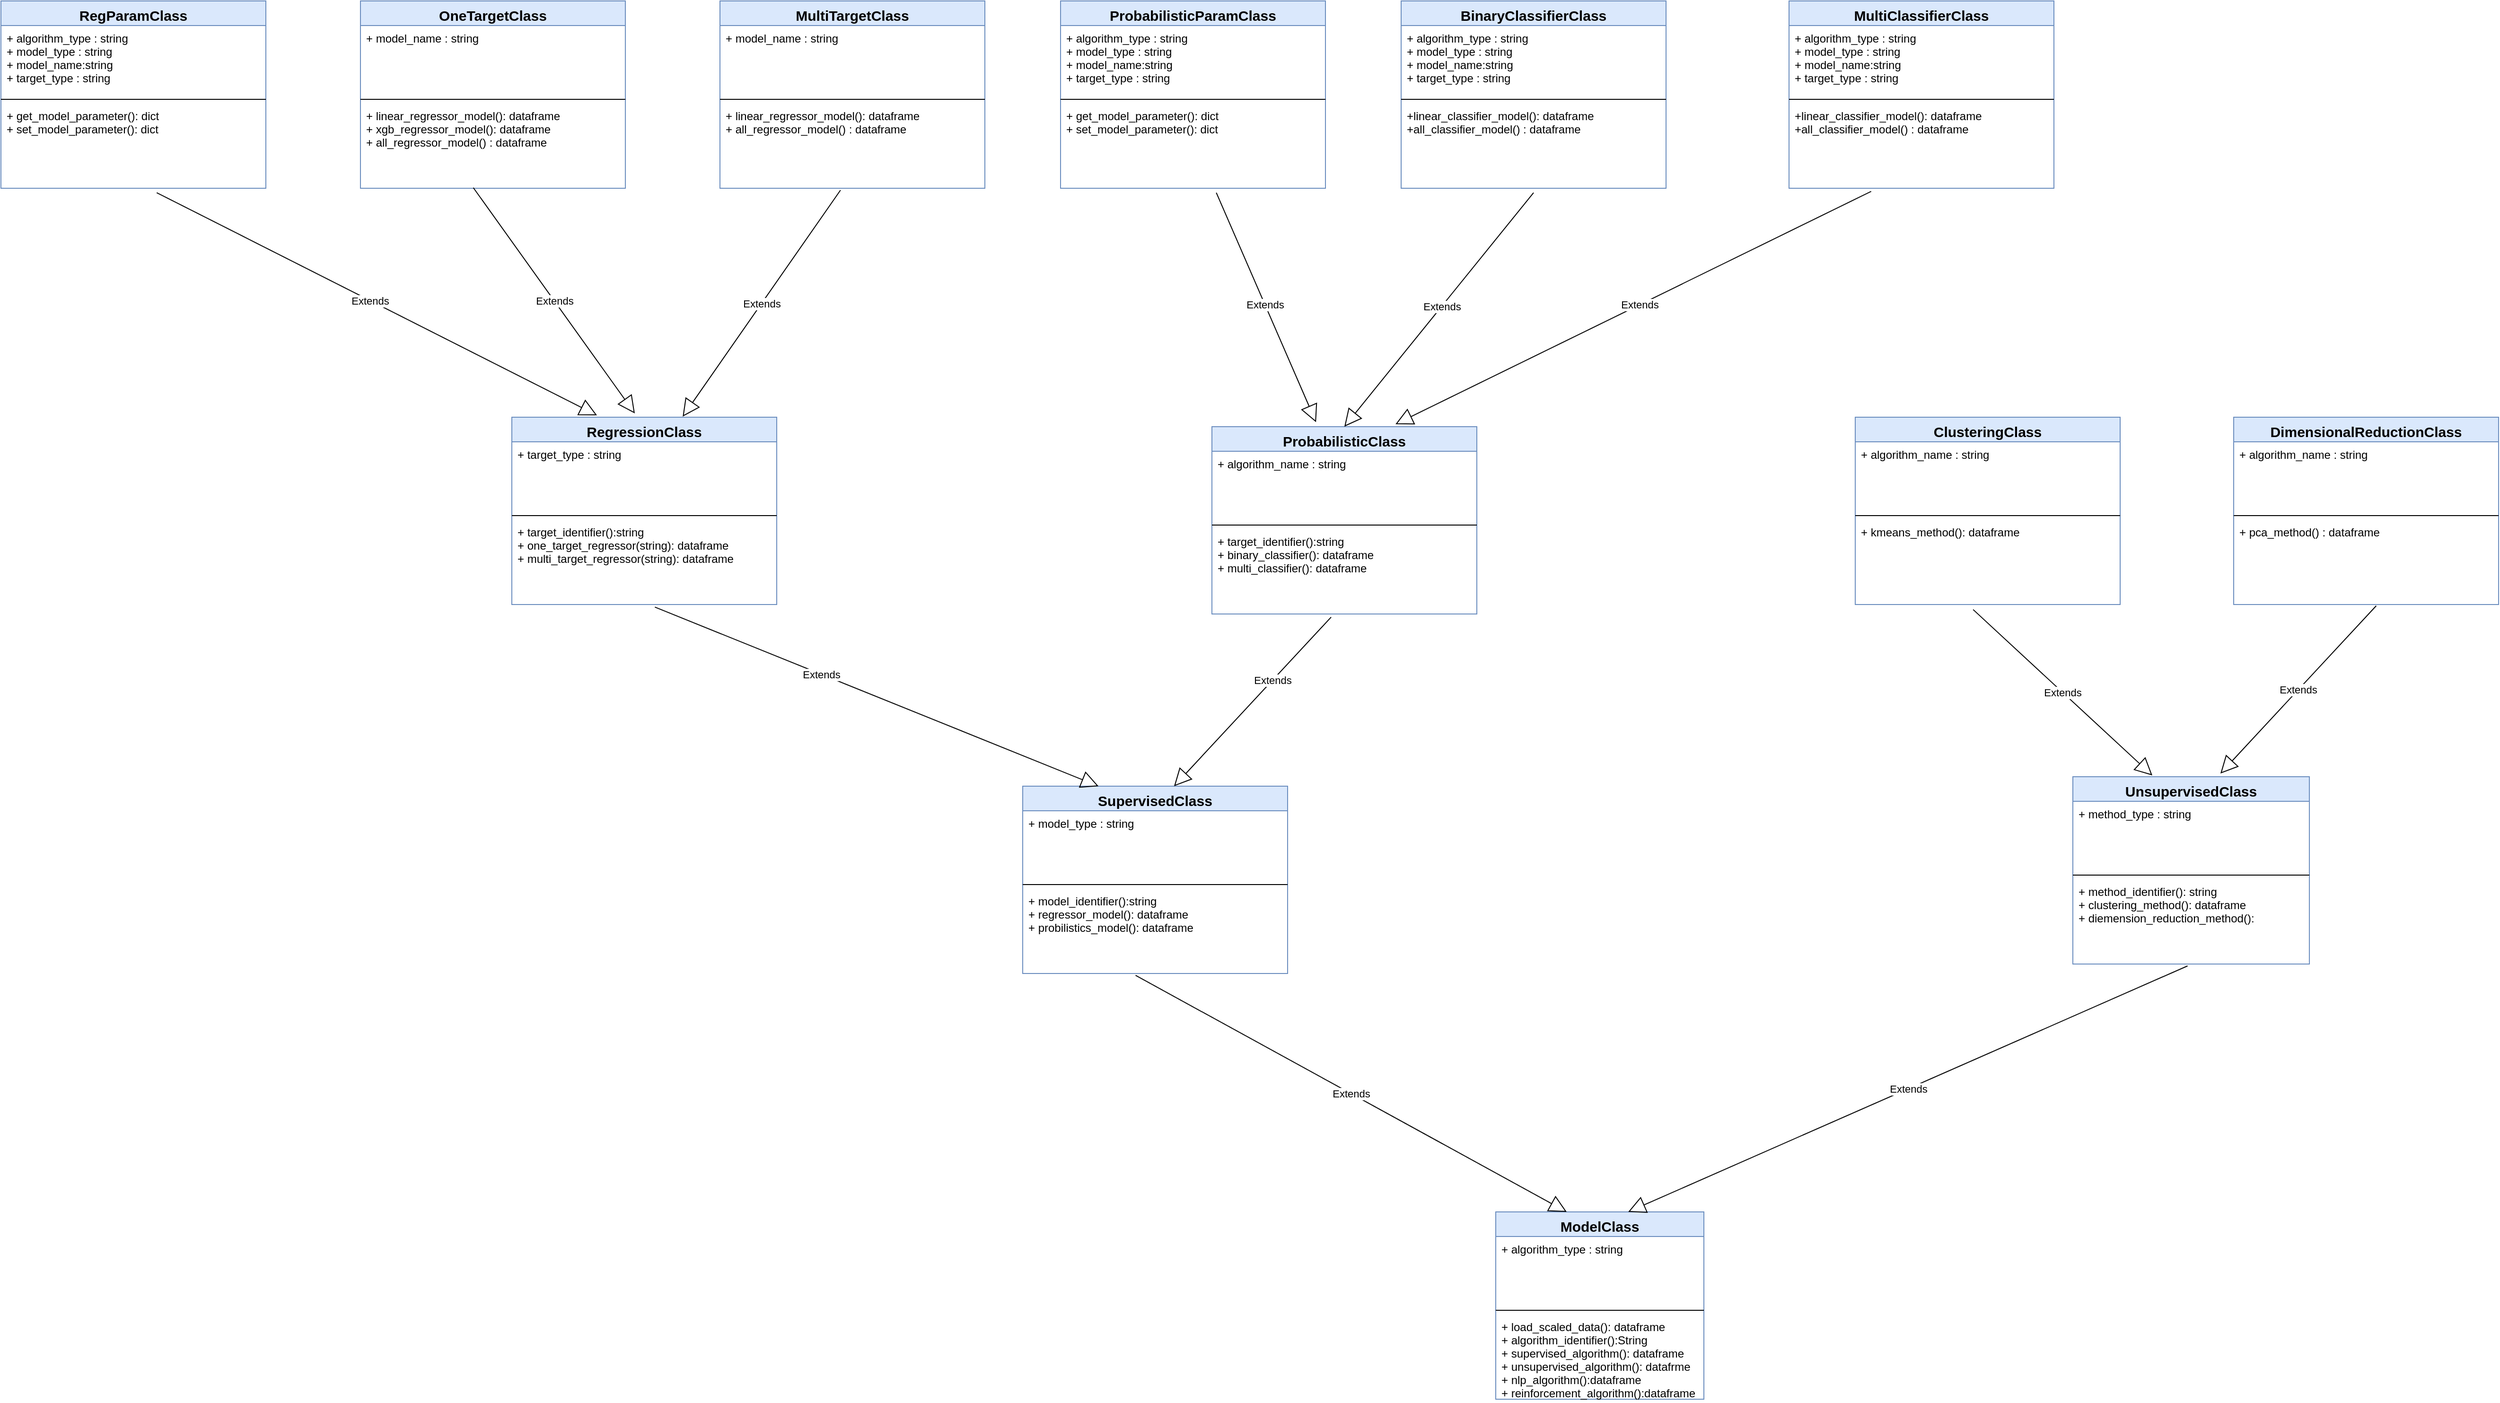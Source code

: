 <mxfile version="14.1.9" type="device"><diagram id="xHGfCyBLaOoq-xYUxsQy" name="Data Model"><mxGraphModel dx="3822" dy="1319" grid="1" gridSize="10" guides="1" tooltips="1" connect="1" arrows="1" fold="1" page="1" pageScale="1" pageWidth="1400" pageHeight="850" math="0" shadow="0"><root><mxCell id="UwTCFkLXzSpwu_Lricln-0"/><mxCell id="UwTCFkLXzSpwu_Lricln-1" parent="UwTCFkLXzSpwu_Lricln-0"/><mxCell id="qq6m067G9mid-VybVlWG-0" value="ModelClass" style="swimlane;fontStyle=1;align=center;verticalAlign=top;childLayout=stackLayout;horizontal=1;startSize=26;horizontalStack=0;resizeParent=1;resizeParentMax=0;resizeLast=0;collapsible=1;marginBottom=0;strokeColor=#6C8EBF;fillColor=#DAE8FC;fontSize=15;" parent="UwTCFkLXzSpwu_Lricln-1" vertex="1"><mxGeometry x="-900" y="560" width="220" height="198" as="geometry"/></mxCell><mxCell id="qq6m067G9mid-VybVlWG-1" value="+ algorithm_type : string" style="text;strokeColor=none;fillColor=none;align=left;verticalAlign=top;spacingLeft=4;spacingRight=4;overflow=hidden;rotatable=0;points=[[0,0.5],[1,0.5]];portConstraint=eastwest;" parent="qq6m067G9mid-VybVlWG-0" vertex="1"><mxGeometry y="26" width="220" height="74" as="geometry"/></mxCell><mxCell id="qq6m067G9mid-VybVlWG-2" value="" style="line;strokeWidth=1;fillColor=none;align=left;verticalAlign=middle;spacingTop=-1;spacingLeft=3;spacingRight=3;rotatable=0;labelPosition=right;points=[];portConstraint=eastwest;" parent="qq6m067G9mid-VybVlWG-0" vertex="1"><mxGeometry y="100" width="220" height="8" as="geometry"/></mxCell><mxCell id="qq6m067G9mid-VybVlWG-3" value="+ load_scaled_data(): dataframe&#10;+ algorithm_identifier():String&#10;+ supervised_algorithm(): dataframe&#10;+ unsupervised_algorithm(): datafrme&#10;+ nlp_algorithm():dataframe&#10;+ reinforcement_algorithm():dataframe" style="text;strokeColor=none;fillColor=none;align=left;verticalAlign=top;spacingLeft=4;spacingRight=4;overflow=hidden;rotatable=0;points=[[0,0.5],[1,0.5]];portConstraint=eastwest;" parent="qq6m067G9mid-VybVlWG-0" vertex="1"><mxGeometry y="108" width="220" height="90" as="geometry"/></mxCell><mxCell id="ZQlysWv1qBE-_WvZ55tL-0" value="SupervisedClass" style="swimlane;fontStyle=1;align=center;verticalAlign=top;childLayout=stackLayout;horizontal=1;startSize=26;horizontalStack=0;resizeParent=1;resizeParentMax=0;resizeLast=0;collapsible=1;marginBottom=0;strokeColor=#6C8EBF;fillColor=#DAE8FC;fontSize=15;" parent="UwTCFkLXzSpwu_Lricln-1" vertex="1"><mxGeometry x="-1400" y="110" width="280" height="198" as="geometry"/></mxCell><mxCell id="ZQlysWv1qBE-_WvZ55tL-1" value="+ model_type : string" style="text;strokeColor=none;fillColor=none;align=left;verticalAlign=top;spacingLeft=4;spacingRight=4;overflow=hidden;rotatable=0;points=[[0,0.5],[1,0.5]];portConstraint=eastwest;" parent="ZQlysWv1qBE-_WvZ55tL-0" vertex="1"><mxGeometry y="26" width="280" height="74" as="geometry"/></mxCell><mxCell id="ZQlysWv1qBE-_WvZ55tL-2" value="" style="line;strokeWidth=1;fillColor=none;align=left;verticalAlign=middle;spacingTop=-1;spacingLeft=3;spacingRight=3;rotatable=0;labelPosition=right;points=[];portConstraint=eastwest;" parent="ZQlysWv1qBE-_WvZ55tL-0" vertex="1"><mxGeometry y="100" width="280" height="8" as="geometry"/></mxCell><mxCell id="ZQlysWv1qBE-_WvZ55tL-3" value="+ model_identifier():string&#10;+ regressor_model(): dataframe&#10;+ probilistics_model(): dataframe&#10;&#10;" style="text;strokeColor=none;fillColor=none;align=left;verticalAlign=top;spacingLeft=4;spacingRight=4;overflow=hidden;rotatable=0;points=[[0,0.5],[1,0.5]];portConstraint=eastwest;" parent="ZQlysWv1qBE-_WvZ55tL-0" vertex="1"><mxGeometry y="108" width="280" height="90" as="geometry"/></mxCell><mxCell id="ZQlysWv1qBE-_WvZ55tL-4" value="UnsupervisedClass" style="swimlane;fontStyle=1;align=center;verticalAlign=top;childLayout=stackLayout;horizontal=1;startSize=26;horizontalStack=0;resizeParent=1;resizeParentMax=0;resizeLast=0;collapsible=1;marginBottom=0;strokeColor=#6C8EBF;fillColor=#DAE8FC;fontSize=15;" parent="UwTCFkLXzSpwu_Lricln-1" vertex="1"><mxGeometry x="-290" y="100" width="250" height="198" as="geometry"/></mxCell><mxCell id="ZQlysWv1qBE-_WvZ55tL-5" value="+ method_type : string" style="text;strokeColor=none;fillColor=none;align=left;verticalAlign=top;spacingLeft=4;spacingRight=4;overflow=hidden;rotatable=0;points=[[0,0.5],[1,0.5]];portConstraint=eastwest;" parent="ZQlysWv1qBE-_WvZ55tL-4" vertex="1"><mxGeometry y="26" width="250" height="74" as="geometry"/></mxCell><mxCell id="ZQlysWv1qBE-_WvZ55tL-6" value="" style="line;strokeWidth=1;fillColor=none;align=left;verticalAlign=middle;spacingTop=-1;spacingLeft=3;spacingRight=3;rotatable=0;labelPosition=right;points=[];portConstraint=eastwest;" parent="ZQlysWv1qBE-_WvZ55tL-4" vertex="1"><mxGeometry y="100" width="250" height="8" as="geometry"/></mxCell><mxCell id="ZQlysWv1qBE-_WvZ55tL-7" value="+ method_identifier(): string&#10;+ clustering_method(): dataframe&#10;+ diemension_reduction_method(): &#10;&#10;" style="text;strokeColor=none;fillColor=none;align=left;verticalAlign=top;spacingLeft=4;spacingRight=4;overflow=hidden;rotatable=0;points=[[0,0.5],[1,0.5]];portConstraint=eastwest;" parent="ZQlysWv1qBE-_WvZ55tL-4" vertex="1"><mxGeometry y="108" width="250" height="90" as="geometry"/></mxCell><mxCell id="ZQlysWv1qBE-_WvZ55tL-8" value="RegressionClass" style="swimlane;fontStyle=1;align=center;verticalAlign=top;childLayout=stackLayout;horizontal=1;startSize=26;horizontalStack=0;resizeParent=1;resizeParentMax=0;resizeLast=0;collapsible=1;marginBottom=0;strokeColor=#6C8EBF;fillColor=#DAE8FC;fontSize=15;" parent="UwTCFkLXzSpwu_Lricln-1" vertex="1"><mxGeometry x="-1940" y="-280" width="280" height="198" as="geometry"/></mxCell><mxCell id="ZQlysWv1qBE-_WvZ55tL-9" value="+ target_type : string" style="text;strokeColor=none;fillColor=none;align=left;verticalAlign=top;spacingLeft=4;spacingRight=4;overflow=hidden;rotatable=0;points=[[0,0.5],[1,0.5]];portConstraint=eastwest;" parent="ZQlysWv1qBE-_WvZ55tL-8" vertex="1"><mxGeometry y="26" width="280" height="74" as="geometry"/></mxCell><mxCell id="ZQlysWv1qBE-_WvZ55tL-10" value="" style="line;strokeWidth=1;fillColor=none;align=left;verticalAlign=middle;spacingTop=-1;spacingLeft=3;spacingRight=3;rotatable=0;labelPosition=right;points=[];portConstraint=eastwest;" parent="ZQlysWv1qBE-_WvZ55tL-8" vertex="1"><mxGeometry y="100" width="280" height="8" as="geometry"/></mxCell><mxCell id="ZQlysWv1qBE-_WvZ55tL-11" value="+ target_identifier():string&#10;+ one_target_regressor(string): dataframe&#10;+ multi_target_regressor(string): dataframe&#10;&#10;" style="text;strokeColor=none;fillColor=none;align=left;verticalAlign=top;spacingLeft=4;spacingRight=4;overflow=hidden;rotatable=0;points=[[0,0.5],[1,0.5]];portConstraint=eastwest;" parent="ZQlysWv1qBE-_WvZ55tL-8" vertex="1"><mxGeometry y="108" width="280" height="90" as="geometry"/></mxCell><mxCell id="ZQlysWv1qBE-_WvZ55tL-12" value="ProbabilisticClass" style="swimlane;fontStyle=1;align=center;verticalAlign=top;childLayout=stackLayout;horizontal=1;startSize=26;horizontalStack=0;resizeParent=1;resizeParentMax=0;resizeLast=0;collapsible=1;marginBottom=0;strokeColor=#6C8EBF;fillColor=#DAE8FC;fontSize=15;" parent="UwTCFkLXzSpwu_Lricln-1" vertex="1"><mxGeometry x="-1200" y="-270" width="280" height="198" as="geometry"/></mxCell><mxCell id="ZQlysWv1qBE-_WvZ55tL-13" value="+ algorithm_name : string" style="text;strokeColor=none;fillColor=none;align=left;verticalAlign=top;spacingLeft=4;spacingRight=4;overflow=hidden;rotatable=0;points=[[0,0.5],[1,0.5]];portConstraint=eastwest;" parent="ZQlysWv1qBE-_WvZ55tL-12" vertex="1"><mxGeometry y="26" width="280" height="74" as="geometry"/></mxCell><mxCell id="ZQlysWv1qBE-_WvZ55tL-14" value="" style="line;strokeWidth=1;fillColor=none;align=left;verticalAlign=middle;spacingTop=-1;spacingLeft=3;spacingRight=3;rotatable=0;labelPosition=right;points=[];portConstraint=eastwest;" parent="ZQlysWv1qBE-_WvZ55tL-12" vertex="1"><mxGeometry y="100" width="280" height="8" as="geometry"/></mxCell><mxCell id="ZQlysWv1qBE-_WvZ55tL-15" value="+ target_identifier():string&#10;+ binary_classifier(): dataframe&#10;+ multi_classifier(): dataframe&#10;&#10;" style="text;strokeColor=none;fillColor=none;align=left;verticalAlign=top;spacingLeft=4;spacingRight=4;overflow=hidden;rotatable=0;points=[[0,0.5],[1,0.5]];portConstraint=eastwest;" parent="ZQlysWv1qBE-_WvZ55tL-12" vertex="1"><mxGeometry y="108" width="280" height="90" as="geometry"/></mxCell><mxCell id="ZQlysWv1qBE-_WvZ55tL-16" value="ClusteringClass" style="swimlane;fontStyle=1;align=center;verticalAlign=top;childLayout=stackLayout;horizontal=1;startSize=26;horizontalStack=0;resizeParent=1;resizeParentMax=0;resizeLast=0;collapsible=1;marginBottom=0;strokeColor=#6C8EBF;fillColor=#DAE8FC;fontSize=15;" parent="UwTCFkLXzSpwu_Lricln-1" vertex="1"><mxGeometry x="-520" y="-280" width="280" height="198" as="geometry"/></mxCell><mxCell id="ZQlysWv1qBE-_WvZ55tL-17" value="+ algorithm_name : string" style="text;strokeColor=none;fillColor=none;align=left;verticalAlign=top;spacingLeft=4;spacingRight=4;overflow=hidden;rotatable=0;points=[[0,0.5],[1,0.5]];portConstraint=eastwest;" parent="ZQlysWv1qBE-_WvZ55tL-16" vertex="1"><mxGeometry y="26" width="280" height="74" as="geometry"/></mxCell><mxCell id="ZQlysWv1qBE-_WvZ55tL-18" value="" style="line;strokeWidth=1;fillColor=none;align=left;verticalAlign=middle;spacingTop=-1;spacingLeft=3;spacingRight=3;rotatable=0;labelPosition=right;points=[];portConstraint=eastwest;" parent="ZQlysWv1qBE-_WvZ55tL-16" vertex="1"><mxGeometry y="100" width="280" height="8" as="geometry"/></mxCell><mxCell id="ZQlysWv1qBE-_WvZ55tL-19" value="+ kmeans_method(): dataframe&#10;&#10;&#10;" style="text;strokeColor=none;fillColor=none;align=left;verticalAlign=top;spacingLeft=4;spacingRight=4;overflow=hidden;rotatable=0;points=[[0,0.5],[1,0.5]];portConstraint=eastwest;" parent="ZQlysWv1qBE-_WvZ55tL-16" vertex="1"><mxGeometry y="108" width="280" height="90" as="geometry"/></mxCell><mxCell id="ZQlysWv1qBE-_WvZ55tL-20" value="DimensionalReductionClass" style="swimlane;fontStyle=1;align=center;verticalAlign=top;childLayout=stackLayout;horizontal=1;startSize=26;horizontalStack=0;resizeParent=1;resizeParentMax=0;resizeLast=0;collapsible=1;marginBottom=0;strokeColor=#6C8EBF;fillColor=#DAE8FC;fontSize=15;" parent="UwTCFkLXzSpwu_Lricln-1" vertex="1"><mxGeometry x="-120" y="-280" width="280" height="198" as="geometry"/></mxCell><mxCell id="ZQlysWv1qBE-_WvZ55tL-21" value="+ algorithm_name : string" style="text;strokeColor=none;fillColor=none;align=left;verticalAlign=top;spacingLeft=4;spacingRight=4;overflow=hidden;rotatable=0;points=[[0,0.5],[1,0.5]];portConstraint=eastwest;" parent="ZQlysWv1qBE-_WvZ55tL-20" vertex="1"><mxGeometry y="26" width="280" height="74" as="geometry"/></mxCell><mxCell id="ZQlysWv1qBE-_WvZ55tL-22" value="" style="line;strokeWidth=1;fillColor=none;align=left;verticalAlign=middle;spacingTop=-1;spacingLeft=3;spacingRight=3;rotatable=0;labelPosition=right;points=[];portConstraint=eastwest;" parent="ZQlysWv1qBE-_WvZ55tL-20" vertex="1"><mxGeometry y="100" width="280" height="8" as="geometry"/></mxCell><mxCell id="ZQlysWv1qBE-_WvZ55tL-23" value="+ pca_method() : dataframe" style="text;strokeColor=none;fillColor=none;align=left;verticalAlign=top;spacingLeft=4;spacingRight=4;overflow=hidden;rotatable=0;points=[[0,0.5],[1,0.5]];portConstraint=eastwest;" parent="ZQlysWv1qBE-_WvZ55tL-20" vertex="1"><mxGeometry y="108" width="280" height="90" as="geometry"/></mxCell><mxCell id="a_D94ZY9ltf8-BuWCeaR-0" value="OneTargetClass" style="swimlane;fontStyle=1;align=center;verticalAlign=top;childLayout=stackLayout;horizontal=1;startSize=26;horizontalStack=0;resizeParent=1;resizeParentMax=0;resizeLast=0;collapsible=1;marginBottom=0;strokeColor=#6C8EBF;fillColor=#DAE8FC;fontSize=15;" parent="UwTCFkLXzSpwu_Lricln-1" vertex="1"><mxGeometry x="-2100" y="-720" width="280" height="198" as="geometry"/></mxCell><mxCell id="a_D94ZY9ltf8-BuWCeaR-1" value="+ model_name : string" style="text;strokeColor=none;fillColor=none;align=left;verticalAlign=top;spacingLeft=4;spacingRight=4;overflow=hidden;rotatable=0;points=[[0,0.5],[1,0.5]];portConstraint=eastwest;" parent="a_D94ZY9ltf8-BuWCeaR-0" vertex="1"><mxGeometry y="26" width="280" height="74" as="geometry"/></mxCell><mxCell id="a_D94ZY9ltf8-BuWCeaR-2" value="" style="line;strokeWidth=1;fillColor=none;align=left;verticalAlign=middle;spacingTop=-1;spacingLeft=3;spacingRight=3;rotatable=0;labelPosition=right;points=[];portConstraint=eastwest;" parent="a_D94ZY9ltf8-BuWCeaR-0" vertex="1"><mxGeometry y="100" width="280" height="8" as="geometry"/></mxCell><mxCell id="a_D94ZY9ltf8-BuWCeaR-3" value="+ linear_regressor_model(): dataframe&#10;+ xgb_regressor_model(): dataframe&#10;+ all_regressor_model() : dataframe&#10;" style="text;strokeColor=none;fillColor=none;align=left;verticalAlign=top;spacingLeft=4;spacingRight=4;overflow=hidden;rotatable=0;points=[[0,0.5],[1,0.5]];portConstraint=eastwest;" parent="a_D94ZY9ltf8-BuWCeaR-0" vertex="1"><mxGeometry y="108" width="280" height="90" as="geometry"/></mxCell><mxCell id="a_D94ZY9ltf8-BuWCeaR-4" value="MultiTargetClass" style="swimlane;fontStyle=1;align=center;verticalAlign=top;childLayout=stackLayout;horizontal=1;startSize=26;horizontalStack=0;resizeParent=1;resizeParentMax=0;resizeLast=0;collapsible=1;marginBottom=0;strokeColor=#6C8EBF;fillColor=#DAE8FC;fontSize=15;" parent="UwTCFkLXzSpwu_Lricln-1" vertex="1"><mxGeometry x="-1720" y="-720" width="280" height="198" as="geometry"/></mxCell><mxCell id="a_D94ZY9ltf8-BuWCeaR-5" value="+ model_name : string" style="text;strokeColor=none;fillColor=none;align=left;verticalAlign=top;spacingLeft=4;spacingRight=4;overflow=hidden;rotatable=0;points=[[0,0.5],[1,0.5]];portConstraint=eastwest;" parent="a_D94ZY9ltf8-BuWCeaR-4" vertex="1"><mxGeometry y="26" width="280" height="74" as="geometry"/></mxCell><mxCell id="a_D94ZY9ltf8-BuWCeaR-6" value="" style="line;strokeWidth=1;fillColor=none;align=left;verticalAlign=middle;spacingTop=-1;spacingLeft=3;spacingRight=3;rotatable=0;labelPosition=right;points=[];portConstraint=eastwest;" parent="a_D94ZY9ltf8-BuWCeaR-4" vertex="1"><mxGeometry y="100" width="280" height="8" as="geometry"/></mxCell><mxCell id="a_D94ZY9ltf8-BuWCeaR-7" value="+ linear_regressor_model(): dataframe&#10;+ all_regressor_model() : dataframe&#10;" style="text;strokeColor=none;fillColor=none;align=left;verticalAlign=top;spacingLeft=4;spacingRight=4;overflow=hidden;rotatable=0;points=[[0,0.5],[1,0.5]];portConstraint=eastwest;" parent="a_D94ZY9ltf8-BuWCeaR-4" vertex="1"><mxGeometry y="108" width="280" height="90" as="geometry"/></mxCell><mxCell id="a_D94ZY9ltf8-BuWCeaR-8" value="RegParamClass" style="swimlane;fontStyle=1;align=center;verticalAlign=top;childLayout=stackLayout;horizontal=1;startSize=26;horizontalStack=0;resizeParent=1;resizeParentMax=0;resizeLast=0;collapsible=1;marginBottom=0;strokeColor=#6C8EBF;fillColor=#DAE8FC;fontSize=15;" parent="UwTCFkLXzSpwu_Lricln-1" vertex="1"><mxGeometry x="-2480" y="-720" width="280" height="198" as="geometry"/></mxCell><mxCell id="a_D94ZY9ltf8-BuWCeaR-9" value="+ algorithm_type : string&#10;+ model_type : string&#10;+ model_name:string&#10;+ target_type : string" style="text;strokeColor=none;fillColor=none;align=left;verticalAlign=top;spacingLeft=4;spacingRight=4;overflow=hidden;rotatable=0;points=[[0,0.5],[1,0.5]];portConstraint=eastwest;" parent="a_D94ZY9ltf8-BuWCeaR-8" vertex="1"><mxGeometry y="26" width="280" height="74" as="geometry"/></mxCell><mxCell id="a_D94ZY9ltf8-BuWCeaR-10" value="" style="line;strokeWidth=1;fillColor=none;align=left;verticalAlign=middle;spacingTop=-1;spacingLeft=3;spacingRight=3;rotatable=0;labelPosition=right;points=[];portConstraint=eastwest;" parent="a_D94ZY9ltf8-BuWCeaR-8" vertex="1"><mxGeometry y="100" width="280" height="8" as="geometry"/></mxCell><mxCell id="a_D94ZY9ltf8-BuWCeaR-11" value="+ get_model_parameter(): dict&#10;+ set_model_parameter(): dict&#10;&#10;" style="text;strokeColor=none;fillColor=none;align=left;verticalAlign=top;spacingLeft=4;spacingRight=4;overflow=hidden;rotatable=0;points=[[0,0.5],[1,0.5]];portConstraint=eastwest;" parent="a_D94ZY9ltf8-BuWCeaR-8" vertex="1"><mxGeometry y="108" width="280" height="90" as="geometry"/></mxCell><mxCell id="vXcDRDEwo_zHQ2ztNS5O-10" value="Extends" style="endArrow=block;endSize=16;endFill=0;html=1;exitX=0.588;exitY=1.052;exitDx=0;exitDy=0;exitPerimeter=0;" parent="a_D94ZY9ltf8-BuWCeaR-8" source="a_D94ZY9ltf8-BuWCeaR-11" edge="1"><mxGeometry x="-0.029" width="160" relative="1" as="geometry"><mxPoint x="270" y="240" as="sourcePoint"/><mxPoint x="630" y="438" as="targetPoint"/><Array as="points"/><mxPoint as="offset"/></mxGeometry></mxCell><mxCell id="vXcDRDEwo_zHQ2ztNS5O-0" value="Extends" style="endArrow=block;endSize=16;endFill=0;html=1;exitX=0.54;exitY=1.03;exitDx=0;exitDy=0;exitPerimeter=0;entryX=0.286;entryY=0;entryDx=0;entryDy=0;entryPerimeter=0;" parent="UwTCFkLXzSpwu_Lricln-1" source="ZQlysWv1qBE-_WvZ55tL-11" target="ZQlysWv1qBE-_WvZ55tL-0" edge="1"><mxGeometry x="-0.25" width="160" relative="1" as="geometry"><mxPoint x="-1570" y="130" as="sourcePoint"/><mxPoint x="-1410" y="130" as="targetPoint"/><mxPoint as="offset"/></mxGeometry></mxCell><mxCell id="vXcDRDEwo_zHQ2ztNS5O-2" value="Extends" style="endArrow=block;endSize=16;endFill=0;html=1;exitX=0.45;exitY=1.037;exitDx=0;exitDy=0;exitPerimeter=0;" parent="UwTCFkLXzSpwu_Lricln-1" source="ZQlysWv1qBE-_WvZ55tL-15" edge="1"><mxGeometry x="-0.25" width="160" relative="1" as="geometry"><mxPoint x="-1140.0" y="-59.3" as="sourcePoint"/><mxPoint x="-1240" y="110" as="targetPoint"/><mxPoint as="offset"/></mxGeometry></mxCell><mxCell id="vXcDRDEwo_zHQ2ztNS5O-3" value="Extends" style="endArrow=block;endSize=16;endFill=0;html=1;exitX=0.426;exitY=1.022;exitDx=0;exitDy=0;exitPerimeter=0;" parent="UwTCFkLXzSpwu_Lricln-1" source="ZQlysWv1qBE-_WvZ55tL-3" edge="1"><mxGeometry width="160" relative="1" as="geometry"><mxPoint x="-1110" y="420" as="sourcePoint"/><mxPoint x="-825" y="560" as="targetPoint"/></mxGeometry></mxCell><mxCell id="vXcDRDEwo_zHQ2ztNS5O-4" value="Extends" style="endArrow=block;endSize=16;endFill=0;html=1;exitX=0.485;exitY=1.022;exitDx=0;exitDy=0;exitPerimeter=0;" parent="UwTCFkLXzSpwu_Lricln-1" source="ZQlysWv1qBE-_WvZ55tL-7" edge="1"><mxGeometry width="160" relative="1" as="geometry"><mxPoint x="-1017.65" y="303" as="sourcePoint"/><mxPoint x="-760" y="560" as="targetPoint"/></mxGeometry></mxCell><mxCell id="vXcDRDEwo_zHQ2ztNS5O-5" value="Extends" style="endArrow=block;endSize=16;endFill=0;html=1;entryX=0.336;entryY=-0.007;entryDx=0;entryDy=0;entryPerimeter=0;exitX=0.445;exitY=1.059;exitDx=0;exitDy=0;exitPerimeter=0;" parent="UwTCFkLXzSpwu_Lricln-1" source="ZQlysWv1qBE-_WvZ55tL-19" target="ZQlysWv1qBE-_WvZ55tL-4" edge="1"><mxGeometry width="160" relative="1" as="geometry"><mxPoint x="-620" y="-80" as="sourcePoint"/><mxPoint x="-530" y="130" as="targetPoint"/></mxGeometry></mxCell><mxCell id="vXcDRDEwo_zHQ2ztNS5O-6" value="Extends" style="endArrow=block;endSize=16;endFill=0;html=1;exitX=0.538;exitY=1.015;exitDx=0;exitDy=0;exitPerimeter=0;entryX=0.624;entryY=-0.017;entryDx=0;entryDy=0;entryPerimeter=0;" parent="UwTCFkLXzSpwu_Lricln-1" source="ZQlysWv1qBE-_WvZ55tL-23" target="ZQlysWv1qBE-_WvZ55tL-4" edge="1"><mxGeometry width="160" relative="1" as="geometry"><mxPoint x="-690" y="130" as="sourcePoint"/><mxPoint x="-365" y="110" as="targetPoint"/></mxGeometry></mxCell><mxCell id="vXcDRDEwo_zHQ2ztNS5O-7" value="Extends" style="endArrow=block;endSize=16;endFill=0;html=1;exitX=0.426;exitY=0.993;exitDx=0;exitDy=0;exitPerimeter=0;" parent="UwTCFkLXzSpwu_Lricln-1" source="a_D94ZY9ltf8-BuWCeaR-3" edge="1"><mxGeometry width="160" relative="1" as="geometry"><mxPoint x="-1600" y="-380" as="sourcePoint"/><mxPoint x="-1810" y="-284" as="targetPoint"/></mxGeometry></mxCell><mxCell id="vXcDRDEwo_zHQ2ztNS5O-8" value="Extends" style="endArrow=block;endSize=16;endFill=0;html=1;entryX=0.645;entryY=-0.003;entryDx=0;entryDy=0;entryPerimeter=0;exitX=0.455;exitY=1.022;exitDx=0;exitDy=0;exitPerimeter=0;" parent="UwTCFkLXzSpwu_Lricln-1" source="a_D94ZY9ltf8-BuWCeaR-7" target="ZQlysWv1qBE-_WvZ55tL-8" edge="1"><mxGeometry width="160" relative="1" as="geometry"><mxPoint x="-1310" y="-382" as="sourcePoint"/><mxPoint x="-1310" y="-277" as="targetPoint"/></mxGeometry></mxCell><mxCell id="vXcDRDEwo_zHQ2ztNS5O-11" value="ProbabilisticParamClass" style="swimlane;fontStyle=1;align=center;verticalAlign=top;childLayout=stackLayout;horizontal=1;startSize=26;horizontalStack=0;resizeParent=1;resizeParentMax=0;resizeLast=0;collapsible=1;marginBottom=0;strokeColor=#6C8EBF;fillColor=#DAE8FC;fontSize=15;" parent="UwTCFkLXzSpwu_Lricln-1" vertex="1"><mxGeometry x="-1360" y="-720" width="280" height="198" as="geometry"/></mxCell><mxCell id="vXcDRDEwo_zHQ2ztNS5O-12" value="+ algorithm_type : string&#10;+ model_type : string&#10;+ model_name:string&#10;+ target_type : string" style="text;strokeColor=none;fillColor=none;align=left;verticalAlign=top;spacingLeft=4;spacingRight=4;overflow=hidden;rotatable=0;points=[[0,0.5],[1,0.5]];portConstraint=eastwest;" parent="vXcDRDEwo_zHQ2ztNS5O-11" vertex="1"><mxGeometry y="26" width="280" height="74" as="geometry"/></mxCell><mxCell id="vXcDRDEwo_zHQ2ztNS5O-13" value="" style="line;strokeWidth=1;fillColor=none;align=left;verticalAlign=middle;spacingTop=-1;spacingLeft=3;spacingRight=3;rotatable=0;labelPosition=right;points=[];portConstraint=eastwest;" parent="vXcDRDEwo_zHQ2ztNS5O-11" vertex="1"><mxGeometry y="100" width="280" height="8" as="geometry"/></mxCell><mxCell id="vXcDRDEwo_zHQ2ztNS5O-14" value="+ get_model_parameter(): dict&#10;+ set_model_parameter(): dict&#10;&#10;" style="text;strokeColor=none;fillColor=none;align=left;verticalAlign=top;spacingLeft=4;spacingRight=4;overflow=hidden;rotatable=0;points=[[0,0.5],[1,0.5]];portConstraint=eastwest;" parent="vXcDRDEwo_zHQ2ztNS5O-11" vertex="1"><mxGeometry y="108" width="280" height="90" as="geometry"/></mxCell><mxCell id="vXcDRDEwo_zHQ2ztNS5O-15" value="Extends" style="endArrow=block;endSize=16;endFill=0;html=1;exitX=0.588;exitY=1.052;exitDx=0;exitDy=0;exitPerimeter=0;entryX=0.393;entryY=-0.024;entryDx=0;entryDy=0;entryPerimeter=0;" parent="UwTCFkLXzSpwu_Lricln-1" source="vXcDRDEwo_zHQ2ztNS5O-14" target="ZQlysWv1qBE-_WvZ55tL-12" edge="1"><mxGeometry x="-0.029" width="160" relative="1" as="geometry"><mxPoint x="-1090" y="-480" as="sourcePoint"/><mxPoint x="-730" y="-282" as="targetPoint"/><Array as="points"/><mxPoint as="offset"/></mxGeometry></mxCell><mxCell id="vXcDRDEwo_zHQ2ztNS5O-16" value="BinaryClassifierClass" style="swimlane;fontStyle=1;align=center;verticalAlign=top;childLayout=stackLayout;horizontal=1;startSize=26;horizontalStack=0;resizeParent=1;resizeParentMax=0;resizeLast=0;collapsible=1;marginBottom=0;strokeColor=#6C8EBF;fillColor=#DAE8FC;fontSize=15;" parent="UwTCFkLXzSpwu_Lricln-1" vertex="1"><mxGeometry x="-1000" y="-720" width="280" height="198" as="geometry"/></mxCell><mxCell id="vXcDRDEwo_zHQ2ztNS5O-17" value="+ algorithm_type : string&#10;+ model_type : string&#10;+ model_name:string&#10;+ target_type : string" style="text;strokeColor=none;fillColor=none;align=left;verticalAlign=top;spacingLeft=4;spacingRight=4;overflow=hidden;rotatable=0;points=[[0,0.5],[1,0.5]];portConstraint=eastwest;" parent="vXcDRDEwo_zHQ2ztNS5O-16" vertex="1"><mxGeometry y="26" width="280" height="74" as="geometry"/></mxCell><mxCell id="vXcDRDEwo_zHQ2ztNS5O-18" value="" style="line;strokeWidth=1;fillColor=none;align=left;verticalAlign=middle;spacingTop=-1;spacingLeft=3;spacingRight=3;rotatable=0;labelPosition=right;points=[];portConstraint=eastwest;" parent="vXcDRDEwo_zHQ2ztNS5O-16" vertex="1"><mxGeometry y="100" width="280" height="8" as="geometry"/></mxCell><mxCell id="vXcDRDEwo_zHQ2ztNS5O-19" value="+linear_classifier_model(): dataframe&#10;+all_classifier_model() : dataframe&#10;" style="text;strokeColor=none;fillColor=none;align=left;verticalAlign=top;spacingLeft=4;spacingRight=4;overflow=hidden;rotatable=0;points=[[0,0.5],[1,0.5]];portConstraint=eastwest;" parent="vXcDRDEwo_zHQ2ztNS5O-16" vertex="1"><mxGeometry y="108" width="280" height="90" as="geometry"/></mxCell><mxCell id="vXcDRDEwo_zHQ2ztNS5O-20" value="Extends" style="endArrow=block;endSize=16;endFill=0;html=1;exitX=0.5;exitY=1.052;exitDx=0;exitDy=0;exitPerimeter=0;entryX=0.5;entryY=0;entryDx=0;entryDy=0;" parent="UwTCFkLXzSpwu_Lricln-1" source="vXcDRDEwo_zHQ2ztNS5O-19" target="ZQlysWv1qBE-_WvZ55tL-12" edge="1"><mxGeometry x="-0.029" width="160" relative="1" as="geometry"><mxPoint x="-1185.36" y="-507.32" as="sourcePoint"/><mxPoint x="-1088.08" y="-264.752" as="targetPoint"/><Array as="points"/><mxPoint as="offset"/></mxGeometry></mxCell><mxCell id="vXcDRDEwo_zHQ2ztNS5O-21" value="MultiClassifierClass" style="swimlane;fontStyle=1;align=center;verticalAlign=top;childLayout=stackLayout;horizontal=1;startSize=26;horizontalStack=0;resizeParent=1;resizeParentMax=0;resizeLast=0;collapsible=1;marginBottom=0;strokeColor=#6C8EBF;fillColor=#DAE8FC;fontSize=15;" parent="UwTCFkLXzSpwu_Lricln-1" vertex="1"><mxGeometry x="-590" y="-720" width="280" height="198" as="geometry"/></mxCell><mxCell id="vXcDRDEwo_zHQ2ztNS5O-22" value="+ algorithm_type : string&#10;+ model_type : string&#10;+ model_name:string&#10;+ target_type : string" style="text;strokeColor=none;fillColor=none;align=left;verticalAlign=top;spacingLeft=4;spacingRight=4;overflow=hidden;rotatable=0;points=[[0,0.5],[1,0.5]];portConstraint=eastwest;" parent="vXcDRDEwo_zHQ2ztNS5O-21" vertex="1"><mxGeometry y="26" width="280" height="74" as="geometry"/></mxCell><mxCell id="vXcDRDEwo_zHQ2ztNS5O-23" value="" style="line;strokeWidth=1;fillColor=none;align=left;verticalAlign=middle;spacingTop=-1;spacingLeft=3;spacingRight=3;rotatable=0;labelPosition=right;points=[];portConstraint=eastwest;" parent="vXcDRDEwo_zHQ2ztNS5O-21" vertex="1"><mxGeometry y="100" width="280" height="8" as="geometry"/></mxCell><mxCell id="vXcDRDEwo_zHQ2ztNS5O-24" value="+linear_classifier_model(): dataframe&#10;+all_classifier_model() : dataframe&#10;" style="text;strokeColor=none;fillColor=none;align=left;verticalAlign=top;spacingLeft=4;spacingRight=4;overflow=hidden;rotatable=0;points=[[0,0.5],[1,0.5]];portConstraint=eastwest;" parent="vXcDRDEwo_zHQ2ztNS5O-21" vertex="1"><mxGeometry y="108" width="280" height="90" as="geometry"/></mxCell><mxCell id="vXcDRDEwo_zHQ2ztNS5O-25" value="Extends" style="endArrow=block;endSize=16;endFill=0;html=1;exitX=0.31;exitY=1.037;exitDx=0;exitDy=0;exitPerimeter=0;entryX=0.693;entryY=-0.013;entryDx=0;entryDy=0;entryPerimeter=0;" parent="UwTCFkLXzSpwu_Lricln-1" source="vXcDRDEwo_zHQ2ztNS5O-24" target="ZQlysWv1qBE-_WvZ55tL-12" edge="1"><mxGeometry x="-0.029" width="160" relative="1" as="geometry"><mxPoint x="-850" y="-507.32" as="sourcePoint"/><mxPoint x="-1050" y="-260" as="targetPoint"/><Array as="points"/><mxPoint as="offset"/></mxGeometry></mxCell></root></mxGraphModel></diagram></mxfile>